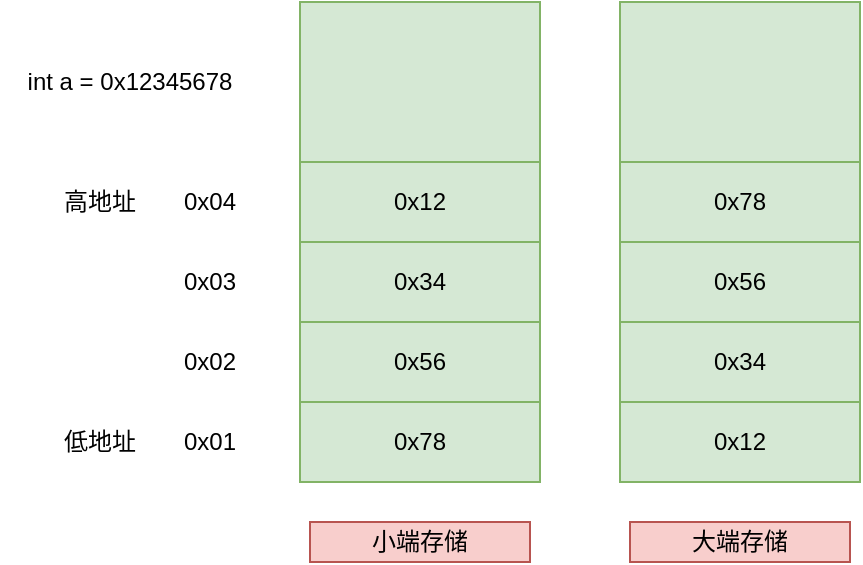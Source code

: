 <mxfile version="12.4.2" type="device" pages="1"><diagram id="USw-4RRkhNdF08Ev55mB" name="Page-1"><mxGraphModel dx="1773" dy="589" grid="1" gridSize="10" guides="1" tooltips="1" connect="1" arrows="1" fold="1" page="1" pageScale="1" pageWidth="827" pageHeight="1169" math="0" shadow="0"><root><mxCell id="0"/><mxCell id="1" parent="0"/><mxCell id="QRL9FGtkxYVGjZ52pqux-1" value="0x12" style="rounded=0;whiteSpace=wrap;html=1;fillColor=#d5e8d4;strokeColor=#82b366;" vertex="1" parent="1"><mxGeometry x="120" y="120" width="120" height="40" as="geometry"/></mxCell><mxCell id="QRL9FGtkxYVGjZ52pqux-2" value="0x34" style="rounded=0;whiteSpace=wrap;html=1;fillColor=#d5e8d4;strokeColor=#82b366;" vertex="1" parent="1"><mxGeometry x="120" y="160" width="120" height="40" as="geometry"/></mxCell><mxCell id="QRL9FGtkxYVGjZ52pqux-3" value="0x56" style="rounded=0;whiteSpace=wrap;html=1;fillColor=#d5e8d4;strokeColor=#82b366;" vertex="1" parent="1"><mxGeometry x="120" y="200" width="120" height="40" as="geometry"/></mxCell><mxCell id="QRL9FGtkxYVGjZ52pqux-4" value="0x78" style="rounded=0;whiteSpace=wrap;html=1;fillColor=#d5e8d4;strokeColor=#82b366;" vertex="1" parent="1"><mxGeometry x="120" y="240" width="120" height="40" as="geometry"/></mxCell><mxCell id="QRL9FGtkxYVGjZ52pqux-5" value="" style="rounded=0;whiteSpace=wrap;html=1;fillColor=#d5e8d4;strokeColor=#82b366;" vertex="1" parent="1"><mxGeometry x="120" y="40" width="120" height="80" as="geometry"/></mxCell><mxCell id="QRL9FGtkxYVGjZ52pqux-6" value="0x04" style="text;html=1;strokeColor=none;fillColor=none;align=center;verticalAlign=middle;whiteSpace=wrap;rounded=0;" vertex="1" parent="1"><mxGeometry x="40" y="130" width="70" height="20" as="geometry"/></mxCell><mxCell id="QRL9FGtkxYVGjZ52pqux-7" value="0x01" style="text;html=1;strokeColor=none;fillColor=none;align=center;verticalAlign=middle;whiteSpace=wrap;rounded=0;" vertex="1" parent="1"><mxGeometry x="40" y="250" width="70" height="20" as="geometry"/></mxCell><mxCell id="QRL9FGtkxYVGjZ52pqux-10" value="0x03" style="text;html=1;strokeColor=none;fillColor=none;align=center;verticalAlign=middle;whiteSpace=wrap;rounded=0;" vertex="1" parent="1"><mxGeometry x="40" y="170" width="70" height="20" as="geometry"/></mxCell><mxCell id="QRL9FGtkxYVGjZ52pqux-11" value="0x02" style="text;html=1;strokeColor=none;fillColor=none;align=center;verticalAlign=middle;whiteSpace=wrap;rounded=0;" vertex="1" parent="1"><mxGeometry x="40" y="210" width="70" height="20" as="geometry"/></mxCell><mxCell id="QRL9FGtkxYVGjZ52pqux-14" value="高地址" style="text;html=1;strokeColor=none;fillColor=none;align=center;verticalAlign=middle;whiteSpace=wrap;rounded=0;" vertex="1" parent="1"><mxGeometry y="130" width="40" height="20" as="geometry"/></mxCell><mxCell id="QRL9FGtkxYVGjZ52pqux-15" value="低地址" style="text;html=1;strokeColor=none;fillColor=none;align=center;verticalAlign=middle;whiteSpace=wrap;rounded=0;" vertex="1" parent="1"><mxGeometry y="250" width="40" height="20" as="geometry"/></mxCell><mxCell id="QRL9FGtkxYVGjZ52pqux-16" value="int a = 0x12345678" style="text;html=1;strokeColor=none;fillColor=none;align=center;verticalAlign=middle;whiteSpace=wrap;rounded=0;" vertex="1" parent="1"><mxGeometry x="-30" y="70" width="130" height="20" as="geometry"/></mxCell><mxCell id="QRL9FGtkxYVGjZ52pqux-17" value="小端存储" style="text;html=1;strokeColor=#b85450;fillColor=#f8cecc;align=center;verticalAlign=middle;whiteSpace=wrap;rounded=0;" vertex="1" parent="1"><mxGeometry x="125" y="300" width="110" height="20" as="geometry"/></mxCell><mxCell id="QRL9FGtkxYVGjZ52pqux-18" value="0x78" style="rounded=0;whiteSpace=wrap;html=1;fillColor=#d5e8d4;strokeColor=#82b366;" vertex="1" parent="1"><mxGeometry x="280" y="120" width="120" height="40" as="geometry"/></mxCell><mxCell id="QRL9FGtkxYVGjZ52pqux-19" value="0x56" style="rounded=0;whiteSpace=wrap;html=1;fillColor=#d5e8d4;strokeColor=#82b366;" vertex="1" parent="1"><mxGeometry x="280" y="160" width="120" height="40" as="geometry"/></mxCell><mxCell id="QRL9FGtkxYVGjZ52pqux-20" value="0x34" style="rounded=0;whiteSpace=wrap;html=1;fillColor=#d5e8d4;strokeColor=#82b366;" vertex="1" parent="1"><mxGeometry x="280" y="200" width="120" height="40" as="geometry"/></mxCell><mxCell id="QRL9FGtkxYVGjZ52pqux-21" value="0x12" style="rounded=0;whiteSpace=wrap;html=1;fillColor=#d5e8d4;strokeColor=#82b366;" vertex="1" parent="1"><mxGeometry x="280" y="240" width="120" height="40" as="geometry"/></mxCell><mxCell id="QRL9FGtkxYVGjZ52pqux-22" value="" style="rounded=0;whiteSpace=wrap;html=1;fillColor=#d5e8d4;strokeColor=#82b366;" vertex="1" parent="1"><mxGeometry x="280" y="40" width="120" height="80" as="geometry"/></mxCell><mxCell id="QRL9FGtkxYVGjZ52pqux-23" value="大端存储" style="text;html=1;strokeColor=#b85450;fillColor=#f8cecc;align=center;verticalAlign=middle;whiteSpace=wrap;rounded=0;" vertex="1" parent="1"><mxGeometry x="285" y="300" width="110" height="20" as="geometry"/></mxCell></root></mxGraphModel></diagram></mxfile>
